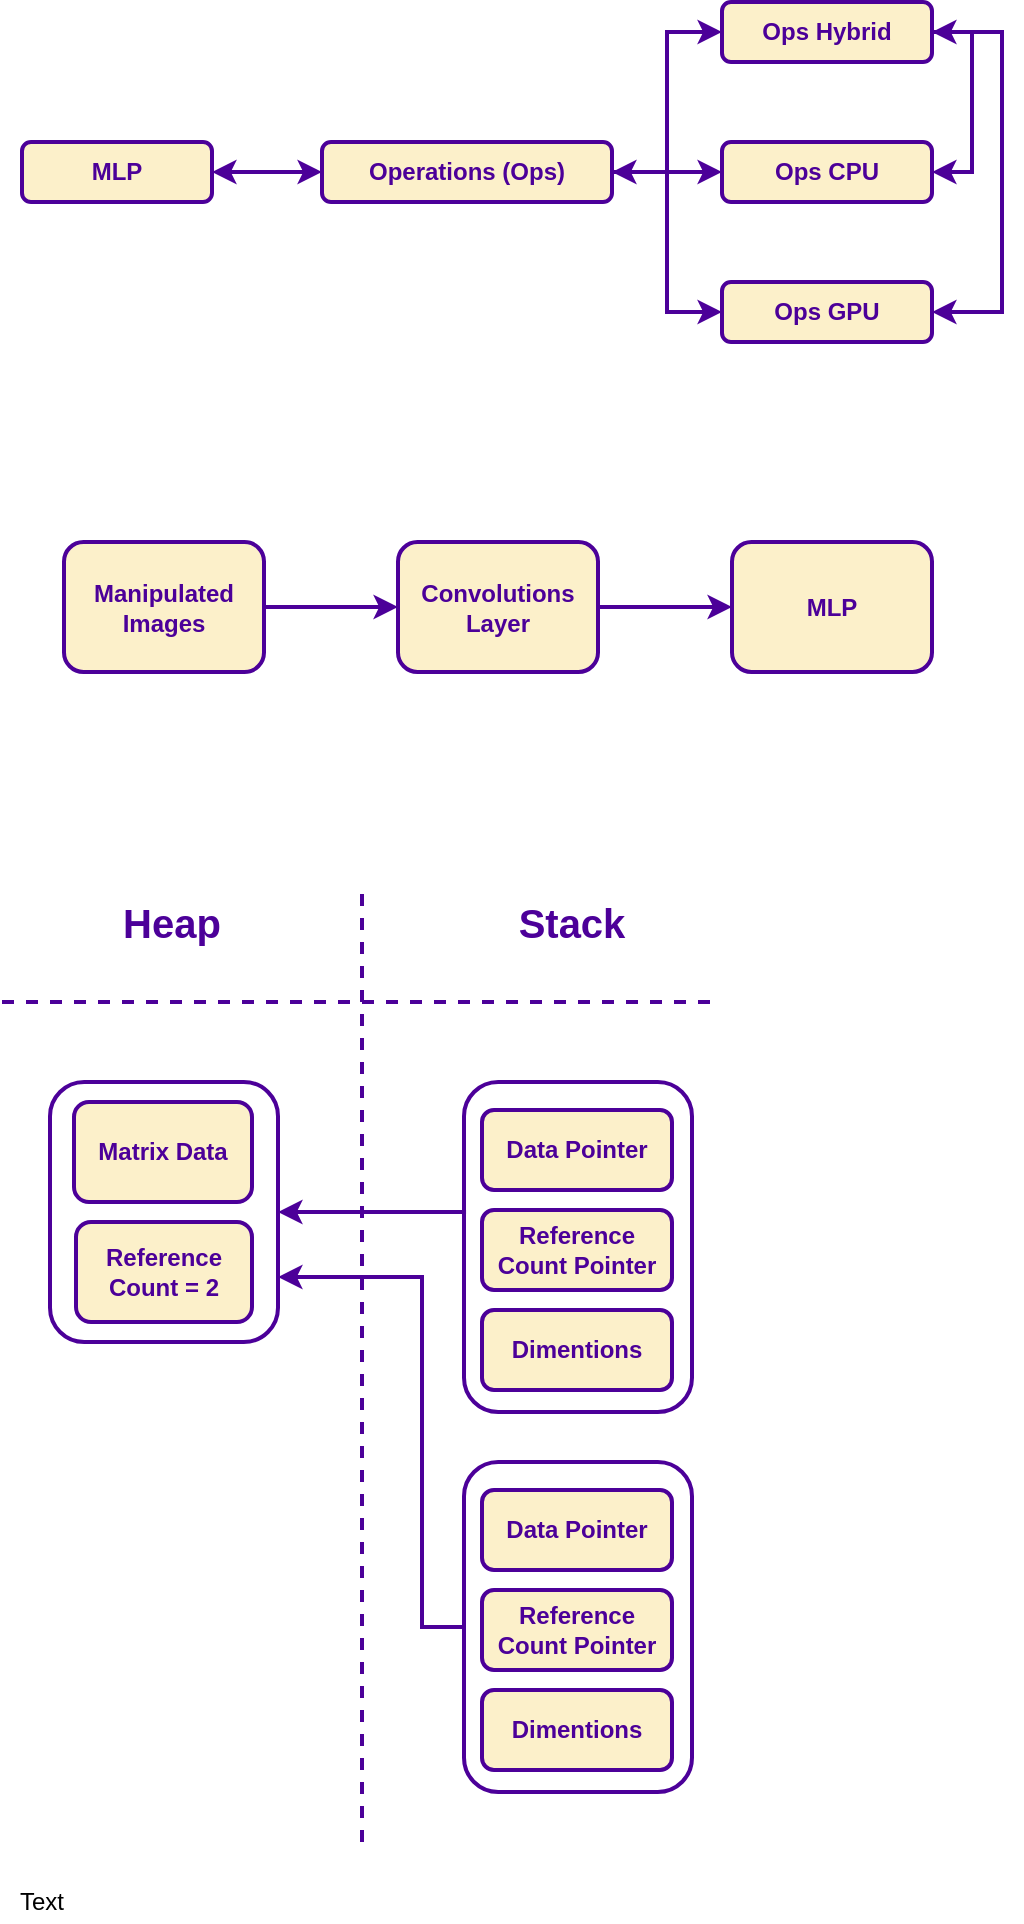 <mxfile version="12.4.0" type="device" pages="1"><diagram id="9aNoTeuczwuxfF5_6yfN" name="Page-1"><mxGraphModel dx="568" dy="986" grid="1" gridSize="10" guides="1" tooltips="1" connect="1" arrows="1" fold="1" page="1" pageScale="1" pageWidth="850" pageHeight="1100" math="0" shadow="0"><root><mxCell id="0"/><mxCell id="1" parent="0"/><mxCell id="ySRPstdpWOo5nzQS4DP8-25" style="edgeStyle=orthogonalEdgeStyle;rounded=0;orthogonalLoop=1;jettySize=auto;html=1;exitX=1;exitY=0.5;exitDx=0;exitDy=0;entryX=0;entryY=0.5;entryDx=0;entryDy=0;startArrow=classic;startFill=1;strokeWidth=2;strokeColor=#4C0099;" parent="1" source="ySRPstdpWOo5nzQS4DP8-1" target="ySRPstdpWOo5nzQS4DP8-2" edge="1"><mxGeometry relative="1" as="geometry"/></mxCell><mxCell id="ySRPstdpWOo5nzQS4DP8-1" value="&lt;b&gt;&lt;font color=&quot;#4c0099&quot;&gt;MLP&lt;/font&gt;&lt;/b&gt;" style="rounded=1;whiteSpace=wrap;html=1;strokeWidth=2;strokeColor=#4C0099;shadow=0;comic=0;glass=0;fillColor=#FCF0CA;" parent="1" vertex="1"><mxGeometry x="210" y="280" width="95" height="30" as="geometry"/></mxCell><mxCell id="ySRPstdpWOo5nzQS4DP8-18" style="edgeStyle=orthogonalEdgeStyle;rounded=0;orthogonalLoop=1;jettySize=auto;html=1;exitX=1;exitY=0.5;exitDx=0;exitDy=0;entryX=0;entryY=0.5;entryDx=0;entryDy=0;strokeWidth=2;strokeColor=#4C0099;" parent="1" source="ySRPstdpWOo5nzQS4DP8-2" target="ySRPstdpWOo5nzQS4DP8-5" edge="1"><mxGeometry relative="1" as="geometry"/></mxCell><mxCell id="ySRPstdpWOo5nzQS4DP8-19" style="edgeStyle=orthogonalEdgeStyle;rounded=0;orthogonalLoop=1;jettySize=auto;html=1;exitX=1;exitY=0.5;exitDx=0;exitDy=0;entryX=0;entryY=0.5;entryDx=0;entryDy=0;strokeWidth=2;strokeColor=#4C0099;" parent="1" source="ySRPstdpWOo5nzQS4DP8-2" target="ySRPstdpWOo5nzQS4DP8-4" edge="1"><mxGeometry relative="1" as="geometry"/></mxCell><mxCell id="ySRPstdpWOo5nzQS4DP8-20" style="edgeStyle=orthogonalEdgeStyle;rounded=0;orthogonalLoop=1;jettySize=auto;html=1;exitX=1;exitY=0.5;exitDx=0;exitDy=0;entryX=0;entryY=0.5;entryDx=0;entryDy=0;startArrow=classic;startFill=1;strokeWidth=2;strokeColor=#4C0099;" parent="1" source="ySRPstdpWOo5nzQS4DP8-2" target="ySRPstdpWOo5nzQS4DP8-3" edge="1"><mxGeometry relative="1" as="geometry"/></mxCell><mxCell id="ySRPstdpWOo5nzQS4DP8-2" value="&lt;b&gt;&lt;font color=&quot;#4c0099&quot;&gt;Operations (Ops)&lt;/font&gt;&lt;/b&gt;" style="rounded=1;whiteSpace=wrap;html=1;strokeWidth=2;strokeColor=#4C0099;shadow=0;comic=0;glass=0;fillColor=#FCF0CA;" parent="1" vertex="1"><mxGeometry x="360" y="280" width="145" height="30" as="geometry"/></mxCell><mxCell id="ySRPstdpWOo5nzQS4DP8-23" style="edgeStyle=orthogonalEdgeStyle;rounded=0;orthogonalLoop=1;jettySize=auto;html=1;exitX=1;exitY=0.5;exitDx=0;exitDy=0;entryX=1;entryY=0.5;entryDx=0;entryDy=0;strokeWidth=2;strokeColor=#4C0099;" parent="1" source="ySRPstdpWOo5nzQS4DP8-3" target="ySRPstdpWOo5nzQS4DP8-4" edge="1"><mxGeometry relative="1" as="geometry"/></mxCell><mxCell id="ySRPstdpWOo5nzQS4DP8-24" style="edgeStyle=orthogonalEdgeStyle;rounded=0;orthogonalLoop=1;jettySize=auto;html=1;exitX=1;exitY=0.5;exitDx=0;exitDy=0;entryX=1;entryY=0.5;entryDx=0;entryDy=0;startArrow=classic;startFill=1;strokeWidth=2;strokeColor=#4C0099;" parent="1" source="ySRPstdpWOo5nzQS4DP8-3" target="ySRPstdpWOo5nzQS4DP8-5" edge="1"><mxGeometry relative="1" as="geometry"><Array as="points"><mxPoint x="700" y="225"/><mxPoint x="700" y="365"/></Array></mxGeometry></mxCell><mxCell id="ySRPstdpWOo5nzQS4DP8-3" value="&lt;b&gt;&lt;font color=&quot;#4c0099&quot;&gt;Ops Hybrid&lt;/font&gt;&lt;/b&gt;" style="rounded=1;whiteSpace=wrap;html=1;strokeWidth=2;strokeColor=#4C0099;shadow=0;comic=0;glass=0;fillColor=#FCF0CA;" parent="1" vertex="1"><mxGeometry x="560" y="210" width="105" height="30" as="geometry"/></mxCell><mxCell id="ySRPstdpWOo5nzQS4DP8-4" value="&lt;b&gt;&lt;font color=&quot;#4c0099&quot;&gt;Ops CPU&lt;/font&gt;&lt;/b&gt;" style="rounded=1;whiteSpace=wrap;html=1;strokeWidth=2;strokeColor=#4C0099;shadow=0;comic=0;glass=0;fillColor=#FCF0CA;" parent="1" vertex="1"><mxGeometry x="560" y="280" width="105" height="30" as="geometry"/></mxCell><mxCell id="ySRPstdpWOo5nzQS4DP8-5" value="&lt;b&gt;&lt;font color=&quot;#4c0099&quot;&gt;Ops GPU&lt;/font&gt;&lt;/b&gt;" style="rounded=1;whiteSpace=wrap;html=1;strokeWidth=2;strokeColor=#4C0099;shadow=0;comic=0;glass=0;fillColor=#FCF0CA;" parent="1" vertex="1"><mxGeometry x="560" y="350" width="105" height="30" as="geometry"/></mxCell><mxCell id="ySRPstdpWOo5nzQS4DP8-30" style="edgeStyle=orthogonalEdgeStyle;rounded=0;orthogonalLoop=1;jettySize=auto;html=1;exitX=1;exitY=0.5;exitDx=0;exitDy=0;entryX=0;entryY=0.5;entryDx=0;entryDy=0;startArrow=none;startFill=0;strokeWidth=2;strokeColor=#4C0099;" parent="1" source="ySRPstdpWOo5nzQS4DP8-27" target="ySRPstdpWOo5nzQS4DP8-28" edge="1"><mxGeometry relative="1" as="geometry"/></mxCell><mxCell id="ySRPstdpWOo5nzQS4DP8-27" value="&lt;b&gt;&lt;font color=&quot;#4c0099&quot;&gt;Manipulated&lt;br&gt;Images&lt;/font&gt;&lt;/b&gt;" style="rounded=1;whiteSpace=wrap;html=1;strokeWidth=2;strokeColor=#4C0099;shadow=0;comic=0;glass=0;fillColor=#FCF0CA;" parent="1" vertex="1"><mxGeometry x="231" y="480" width="100" height="65" as="geometry"/></mxCell><mxCell id="ySRPstdpWOo5nzQS4DP8-31" style="edgeStyle=orthogonalEdgeStyle;rounded=0;orthogonalLoop=1;jettySize=auto;html=1;exitX=1;exitY=0.5;exitDx=0;exitDy=0;entryX=0;entryY=0.5;entryDx=0;entryDy=0;startArrow=none;startFill=0;fillColor=#f5f5f5;strokeColor=#4C0099;strokeWidth=2;" parent="1" source="ySRPstdpWOo5nzQS4DP8-28" target="ySRPstdpWOo5nzQS4DP8-29" edge="1"><mxGeometry relative="1" as="geometry"/></mxCell><mxCell id="ySRPstdpWOo5nzQS4DP8-28" value="&lt;b&gt;&lt;font color=&quot;#4c0099&quot;&gt;Convolutions&lt;br&gt;Layer&lt;/font&gt;&lt;/b&gt;" style="rounded=1;whiteSpace=wrap;html=1;strokeWidth=2;strokeColor=#4C0099;shadow=0;comic=0;glass=0;fillColor=#FCF0CA;" parent="1" vertex="1"><mxGeometry x="398" y="480" width="100" height="65" as="geometry"/></mxCell><mxCell id="ySRPstdpWOo5nzQS4DP8-29" value="&lt;b&gt;&lt;font color=&quot;#4c0099&quot;&gt;MLP&lt;/font&gt;&lt;/b&gt;" style="rounded=1;whiteSpace=wrap;html=1;strokeWidth=2;strokeColor=#4C0099;shadow=0;comic=0;glass=0;fillColor=#FCF0CA;" parent="1" vertex="1"><mxGeometry x="565" y="480" width="100" height="65" as="geometry"/></mxCell><mxCell id="CQf8uWfSQhd0otXijYwG-10" value="" style="group" vertex="1" connectable="0" parent="1"><mxGeometry x="431" y="750" width="114" height="165" as="geometry"/></mxCell><mxCell id="CQf8uWfSQhd0otXijYwG-8" value="" style="rounded=1;whiteSpace=wrap;html=1;strokeWidth=2;fillColor=none;strokeColor=#4C0099;" vertex="1" parent="CQf8uWfSQhd0otXijYwG-10"><mxGeometry width="114" height="165" as="geometry"/></mxCell><mxCell id="CQf8uWfSQhd0otXijYwG-3" value="&lt;font color=&quot;#4c0099&quot;&gt;&lt;b&gt;Data Pointer&lt;/b&gt;&lt;/font&gt;" style="rounded=1;whiteSpace=wrap;html=1;strokeWidth=2;strokeColor=#4C0099;shadow=0;comic=0;glass=0;fillColor=#FCF0CA;" vertex="1" parent="CQf8uWfSQhd0otXijYwG-10"><mxGeometry x="9" y="14" width="95" height="40" as="geometry"/></mxCell><mxCell id="CQf8uWfSQhd0otXijYwG-4" value="&lt;font color=&quot;#4c0099&quot;&gt;&lt;b&gt;Reference Count Pointer&lt;/b&gt;&lt;/font&gt;" style="rounded=1;whiteSpace=wrap;html=1;strokeWidth=2;strokeColor=#4C0099;shadow=0;comic=0;glass=0;fillColor=#FCF0CA;" vertex="1" parent="CQf8uWfSQhd0otXijYwG-10"><mxGeometry x="9" y="64" width="95" height="40" as="geometry"/></mxCell><mxCell id="CQf8uWfSQhd0otXijYwG-5" value="&lt;font color=&quot;#4c0099&quot;&gt;&lt;b&gt;Dimentions&lt;/b&gt;&lt;/font&gt;" style="rounded=1;whiteSpace=wrap;html=1;strokeWidth=2;strokeColor=#4C0099;shadow=0;comic=0;glass=0;fillColor=#FCF0CA;" vertex="1" parent="CQf8uWfSQhd0otXijYwG-10"><mxGeometry x="9" y="114" width="95" height="40" as="geometry"/></mxCell><mxCell id="CQf8uWfSQhd0otXijYwG-11" value="" style="group" vertex="1" connectable="0" parent="1"><mxGeometry x="431" y="940" width="114" height="165" as="geometry"/></mxCell><mxCell id="CQf8uWfSQhd0otXijYwG-12" value="" style="rounded=1;whiteSpace=wrap;html=1;strokeWidth=2;fillColor=none;strokeColor=#4C0099;" vertex="1" parent="CQf8uWfSQhd0otXijYwG-11"><mxGeometry width="114" height="165" as="geometry"/></mxCell><mxCell id="CQf8uWfSQhd0otXijYwG-13" value="&lt;font color=&quot;#4c0099&quot;&gt;&lt;b&gt;Data Pointer&lt;/b&gt;&lt;/font&gt;" style="rounded=1;whiteSpace=wrap;html=1;strokeWidth=2;strokeColor=#4C0099;shadow=0;comic=0;glass=0;fillColor=#FCF0CA;" vertex="1" parent="CQf8uWfSQhd0otXijYwG-11"><mxGeometry x="9" y="14" width="95" height="40" as="geometry"/></mxCell><mxCell id="CQf8uWfSQhd0otXijYwG-14" value="&lt;font color=&quot;#4c0099&quot;&gt;&lt;b&gt;Reference Count Pointer&lt;/b&gt;&lt;/font&gt;" style="rounded=1;whiteSpace=wrap;html=1;strokeWidth=2;strokeColor=#4C0099;shadow=0;comic=0;glass=0;fillColor=#FCF0CA;" vertex="1" parent="CQf8uWfSQhd0otXijYwG-11"><mxGeometry x="9" y="64" width="95" height="40" as="geometry"/></mxCell><mxCell id="CQf8uWfSQhd0otXijYwG-15" value="&lt;font color=&quot;#4c0099&quot;&gt;&lt;b&gt;Dimentions&lt;/b&gt;&lt;/font&gt;" style="rounded=1;whiteSpace=wrap;html=1;strokeWidth=2;strokeColor=#4C0099;shadow=0;comic=0;glass=0;fillColor=#FCF0CA;" vertex="1" parent="CQf8uWfSQhd0otXijYwG-11"><mxGeometry x="9" y="114" width="95" height="40" as="geometry"/></mxCell><mxCell id="CQf8uWfSQhd0otXijYwG-16" style="edgeStyle=orthogonalEdgeStyle;rounded=0;orthogonalLoop=1;jettySize=auto;html=1;exitX=0.009;exitY=0.394;exitDx=0;exitDy=0;entryX=1;entryY=0.5;entryDx=0;entryDy=0;exitPerimeter=0;strokeWidth=2;strokeColor=#4C0099;" edge="1" parent="1" source="CQf8uWfSQhd0otXijYwG-8" target="CQf8uWfSQhd0otXijYwG-7"><mxGeometry relative="1" as="geometry"/></mxCell><mxCell id="CQf8uWfSQhd0otXijYwG-17" style="edgeStyle=orthogonalEdgeStyle;rounded=0;orthogonalLoop=1;jettySize=auto;html=1;exitX=0;exitY=0.5;exitDx=0;exitDy=0;entryX=1;entryY=0.75;entryDx=0;entryDy=0;strokeWidth=2;strokeColor=#4C0099;" edge="1" parent="1" source="CQf8uWfSQhd0otXijYwG-12" target="CQf8uWfSQhd0otXijYwG-7"><mxGeometry relative="1" as="geometry"><Array as="points"><mxPoint x="410" y="1023"/><mxPoint x="410" y="848"/></Array></mxGeometry></mxCell><mxCell id="CQf8uWfSQhd0otXijYwG-21" value="" style="group" vertex="1" connectable="0" parent="1"><mxGeometry x="224" y="750" width="114" height="130" as="geometry"/></mxCell><mxCell id="CQf8uWfSQhd0otXijYwG-7" value="" style="rounded=1;whiteSpace=wrap;html=1;strokeWidth=2;fillColor=none;strokeColor=#4C0099;" vertex="1" parent="CQf8uWfSQhd0otXijYwG-21"><mxGeometry width="114" height="130" as="geometry"/></mxCell><mxCell id="CQf8uWfSQhd0otXijYwG-1" value="&lt;font color=&quot;#4c0099&quot;&gt;&lt;b&gt;Matrix Data&lt;/b&gt;&lt;/font&gt;" style="rounded=1;whiteSpace=wrap;html=1;strokeWidth=2;strokeColor=#4C0099;shadow=0;comic=0;glass=0;fillColor=#FCF0CA;" vertex="1" parent="CQf8uWfSQhd0otXijYwG-21"><mxGeometry x="12" y="10" width="89" height="50" as="geometry"/></mxCell><mxCell id="CQf8uWfSQhd0otXijYwG-2" value="&lt;font color=&quot;#4c0099&quot;&gt;&lt;b&gt;Reference Count = 2&lt;/b&gt;&lt;/font&gt;" style="rounded=1;whiteSpace=wrap;html=1;strokeWidth=2;strokeColor=#4C0099;shadow=0;comic=0;glass=0;fillColor=#FCF0CA;" vertex="1" parent="CQf8uWfSQhd0otXijYwG-21"><mxGeometry x="13" y="70" width="88" height="50" as="geometry"/></mxCell><mxCell id="CQf8uWfSQhd0otXijYwG-22" value="" style="endArrow=none;dashed=1;html=1;strokeColor=#4C0099;strokeWidth=2;" edge="1" parent="1"><mxGeometry width="50" height="50" relative="1" as="geometry"><mxPoint x="380" y="1130" as="sourcePoint"/><mxPoint x="380" y="650" as="targetPoint"/></mxGeometry></mxCell><mxCell id="CQf8uWfSQhd0otXijYwG-23" value="" style="endArrow=none;dashed=1;html=1;strokeColor=#4C0099;strokeWidth=2;" edge="1" parent="1"><mxGeometry width="50" height="50" relative="1" as="geometry"><mxPoint x="200" y="710" as="sourcePoint"/><mxPoint x="560" y="710" as="targetPoint"/></mxGeometry></mxCell><mxCell id="CQf8uWfSQhd0otXijYwG-24" value="Text" style="text;html=1;strokeColor=none;fillColor=none;align=center;verticalAlign=middle;whiteSpace=wrap;rounded=0;dashed=1;" vertex="1" parent="1"><mxGeometry x="200" y="1150" width="40" height="20" as="geometry"/></mxCell><mxCell id="CQf8uWfSQhd0otXijYwG-25" value="&lt;b&gt;&lt;font style=&quot;font-size: 20px&quot; color=&quot;#4c0099&quot;&gt;Heap&lt;/font&gt;&lt;/b&gt;" style="text;html=1;strokeColor=none;fillColor=none;align=center;verticalAlign=middle;whiteSpace=wrap;rounded=0;dashed=1;" vertex="1" parent="1"><mxGeometry x="265" y="660" width="40" height="20" as="geometry"/></mxCell><mxCell id="CQf8uWfSQhd0otXijYwG-26" value="&lt;b&gt;&lt;font style=&quot;font-size: 20px&quot; color=&quot;#4c0099&quot;&gt;Stack&lt;/font&gt;&lt;/b&gt;" style="text;html=1;strokeColor=none;fillColor=none;align=center;verticalAlign=middle;whiteSpace=wrap;rounded=0;dashed=1;" vertex="1" parent="1"><mxGeometry x="465" y="660" width="40" height="20" as="geometry"/></mxCell></root></mxGraphModel></diagram></mxfile>